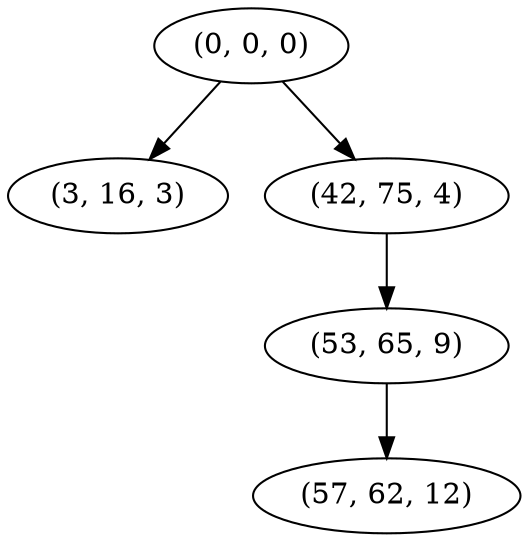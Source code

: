 digraph tree {
    "(0, 0, 0)";
    "(3, 16, 3)";
    "(42, 75, 4)";
    "(53, 65, 9)";
    "(57, 62, 12)";
    "(0, 0, 0)" -> "(3, 16, 3)";
    "(0, 0, 0)" -> "(42, 75, 4)";
    "(42, 75, 4)" -> "(53, 65, 9)";
    "(53, 65, 9)" -> "(57, 62, 12)";
}

